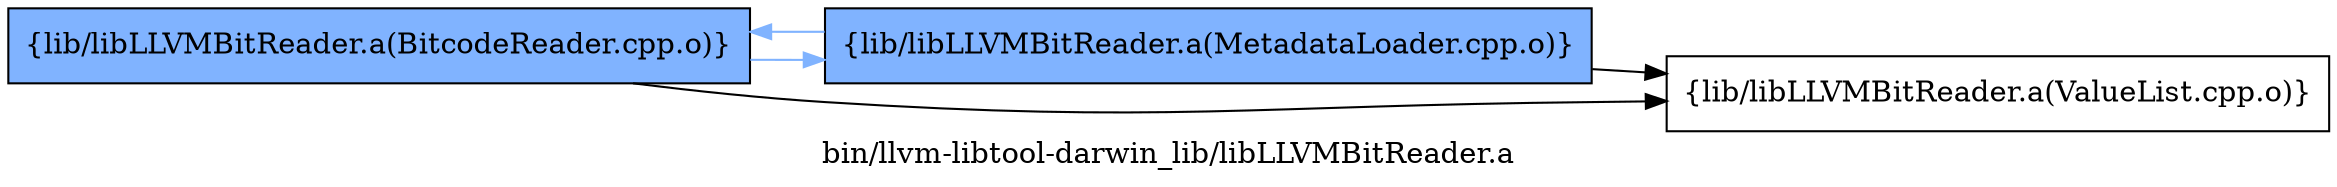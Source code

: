 digraph "bin/llvm-libtool-darwin_lib/libLLVMBitReader.a" {
	label="bin/llvm-libtool-darwin_lib/libLLVMBitReader.a";
	rankdir=LR;
	{ rank=same; Node0x555e67ad2d78;  }

	Node0x555e67ad2d78 [shape=record,shape=box,group=1,style=filled,fillcolor="0.600000 0.5 1",label="{lib/libLLVMBitReader.a(BitcodeReader.cpp.o)}"];
	Node0x555e67ad2d78 -> Node0x555e67acb4d8[color="0.600000 0.5 1"];
	Node0x555e67ad2d78 -> Node0x555e67acdf58;
	Node0x555e67acb4d8 [shape=record,shape=box,group=1,style=filled,fillcolor="0.600000 0.5 1",label="{lib/libLLVMBitReader.a(MetadataLoader.cpp.o)}"];
	Node0x555e67acb4d8 -> Node0x555e67ad2d78[color="0.600000 0.5 1"];
	Node0x555e67acb4d8 -> Node0x555e67acdf58;
	Node0x555e67acdf58 [shape=record,shape=box,group=0,label="{lib/libLLVMBitReader.a(ValueList.cpp.o)}"];
}
